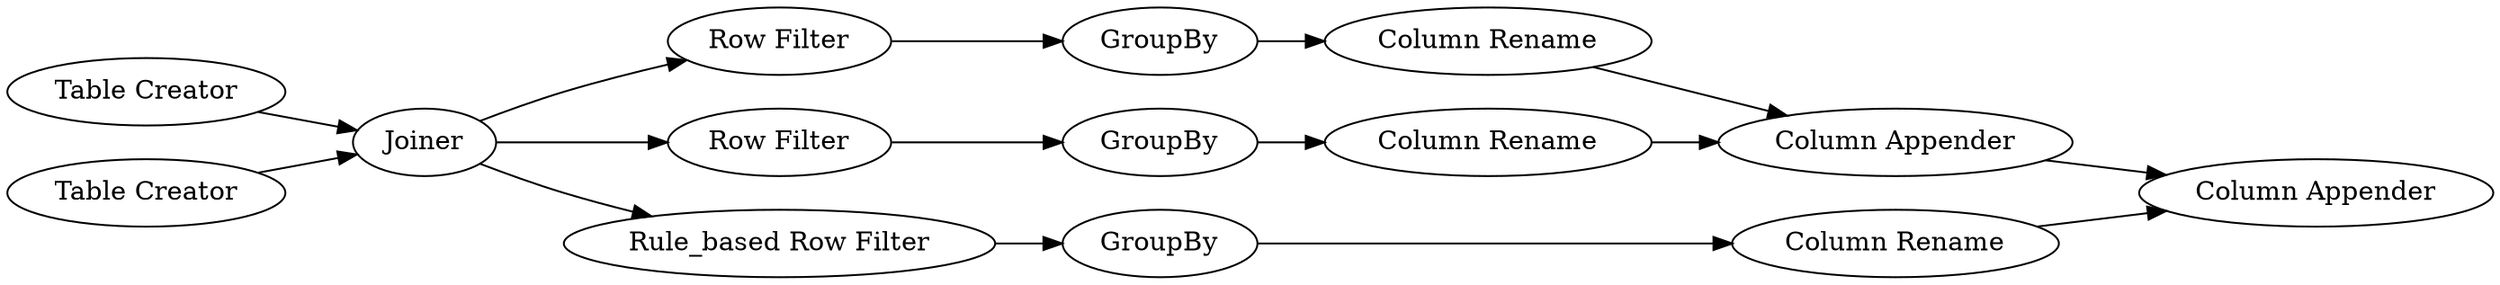 digraph {
	161 -> 162
	162 -> 165
	155 -> 156
	153 -> 155
	167 -> 165
	159 -> 160
	158 -> 161
	168 -> 167
	155 -> 157
	156 -> 159
	155 -> 164
	154 -> 155
	160 -> 162
	164 -> 168
	157 -> 158
	165 [label="Column Appender"]
	168 [label=GroupBy]
	164 [label="Rule_based Row Filter"]
	167 [label="Column Rename"]
	157 [label="Row Filter"]
	156 [label="Row Filter"]
	158 [label=GroupBy]
	161 [label="Column Rename"]
	153 [label="Table Creator"]
	155 [label=Joiner]
	154 [label="Table Creator"]
	159 [label=GroupBy]
	162 [label="Column Appender"]
	160 [label="Column Rename"]
	rankdir=LR
}
